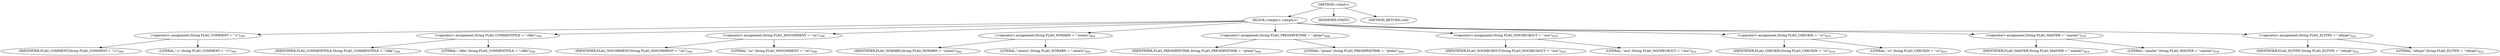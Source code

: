 digraph "&lt;clinit&gt;" {  
"568" [label = <(METHOD,&lt;clinit&gt;)> ]
"569" [label = <(BLOCK,&lt;empty&gt;,&lt;empty&gt;)> ]
"570" [label = <(&lt;operator&gt;.assignment,String FLAG_COMMENT = &quot;-c&quot;)<SUB>390</SUB>> ]
"571" [label = <(IDENTIFIER,FLAG_COMMENT,String FLAG_COMMENT = &quot;-c&quot;)<SUB>390</SUB>> ]
"572" [label = <(LITERAL,&quot;-c&quot;,String FLAG_COMMENT = &quot;-c&quot;)<SUB>390</SUB>> ]
"573" [label = <(&lt;operator&gt;.assignment,String FLAG_COMMENTFILE = &quot;-cfile&quot;)<SUB>394</SUB>> ]
"574" [label = <(IDENTIFIER,FLAG_COMMENTFILE,String FLAG_COMMENTFILE = &quot;-cfile&quot;)<SUB>394</SUB>> ]
"575" [label = <(LITERAL,&quot;-cfile&quot;,String FLAG_COMMENTFILE = &quot;-cfile&quot;)<SUB>394</SUB>> ]
"576" [label = <(&lt;operator&gt;.assignment,String FLAG_NOCOMMENT = &quot;-nc&quot;)<SUB>398</SUB>> ]
"577" [label = <(IDENTIFIER,FLAG_NOCOMMENT,String FLAG_NOCOMMENT = &quot;-nc&quot;)<SUB>398</SUB>> ]
"578" [label = <(LITERAL,&quot;-nc&quot;,String FLAG_NOCOMMENT = &quot;-nc&quot;)<SUB>398</SUB>> ]
"579" [label = <(&lt;operator&gt;.assignment,String FLAG_NOWARN = &quot;-nwarn&quot;)<SUB>402</SUB>> ]
"580" [label = <(IDENTIFIER,FLAG_NOWARN,String FLAG_NOWARN = &quot;-nwarn&quot;)<SUB>402</SUB>> ]
"581" [label = <(LITERAL,&quot;-nwarn&quot;,String FLAG_NOWARN = &quot;-nwarn&quot;)<SUB>402</SUB>> ]
"582" [label = <(&lt;operator&gt;.assignment,String FLAG_PRESERVETIME = &quot;-ptime&quot;)<SUB>406</SUB>> ]
"583" [label = <(IDENTIFIER,FLAG_PRESERVETIME,String FLAG_PRESERVETIME = &quot;-ptime&quot;)<SUB>406</SUB>> ]
"584" [label = <(LITERAL,&quot;-ptime&quot;,String FLAG_PRESERVETIME = &quot;-ptime&quot;)<SUB>406</SUB>> ]
"585" [label = <(&lt;operator&gt;.assignment,String FLAG_NOCHECKOUT = &quot;-nco&quot;)<SUB>410</SUB>> ]
"586" [label = <(IDENTIFIER,FLAG_NOCHECKOUT,String FLAG_NOCHECKOUT = &quot;-nco&quot;)<SUB>410</SUB>> ]
"587" [label = <(LITERAL,&quot;-nco&quot;,String FLAG_NOCHECKOUT = &quot;-nco&quot;)<SUB>410</SUB>> ]
"588" [label = <(&lt;operator&gt;.assignment,String FLAG_CHECKIN = &quot;-ci&quot;)<SUB>414</SUB>> ]
"589" [label = <(IDENTIFIER,FLAG_CHECKIN,String FLAG_CHECKIN = &quot;-ci&quot;)<SUB>414</SUB>> ]
"590" [label = <(LITERAL,&quot;-ci&quot;,String FLAG_CHECKIN = &quot;-ci&quot;)<SUB>414</SUB>> ]
"591" [label = <(&lt;operator&gt;.assignment,String FLAG_MASTER = &quot;-master&quot;)<SUB>418</SUB>> ]
"592" [label = <(IDENTIFIER,FLAG_MASTER,String FLAG_MASTER = &quot;-master&quot;)<SUB>418</SUB>> ]
"593" [label = <(LITERAL,&quot;-master&quot;,String FLAG_MASTER = &quot;-master&quot;)<SUB>418</SUB>> ]
"594" [label = <(&lt;operator&gt;.assignment,String FLAG_ELTYPE = &quot;-eltype&quot;)<SUB>422</SUB>> ]
"595" [label = <(IDENTIFIER,FLAG_ELTYPE,String FLAG_ELTYPE = &quot;-eltype&quot;)<SUB>422</SUB>> ]
"596" [label = <(LITERAL,&quot;-eltype&quot;,String FLAG_ELTYPE = &quot;-eltype&quot;)<SUB>422</SUB>> ]
"597" [label = <(MODIFIER,STATIC)> ]
"598" [label = <(METHOD_RETURN,void)> ]
  "568" -> "569" 
  "568" -> "597" 
  "568" -> "598" 
  "569" -> "570" 
  "569" -> "573" 
  "569" -> "576" 
  "569" -> "579" 
  "569" -> "582" 
  "569" -> "585" 
  "569" -> "588" 
  "569" -> "591" 
  "569" -> "594" 
  "570" -> "571" 
  "570" -> "572" 
  "573" -> "574" 
  "573" -> "575" 
  "576" -> "577" 
  "576" -> "578" 
  "579" -> "580" 
  "579" -> "581" 
  "582" -> "583" 
  "582" -> "584" 
  "585" -> "586" 
  "585" -> "587" 
  "588" -> "589" 
  "588" -> "590" 
  "591" -> "592" 
  "591" -> "593" 
  "594" -> "595" 
  "594" -> "596" 
}
